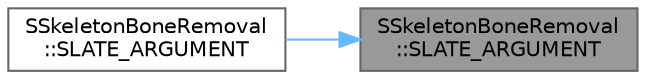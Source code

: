 digraph "SSkeletonBoneRemoval::SLATE_ARGUMENT"
{
 // INTERACTIVE_SVG=YES
 // LATEX_PDF_SIZE
  bgcolor="transparent";
  edge [fontname=Helvetica,fontsize=10,labelfontname=Helvetica,labelfontsize=10];
  node [fontname=Helvetica,fontsize=10,shape=box,height=0.2,width=0.4];
  rankdir="RL";
  Node1 [id="Node000001",label="SSkeletonBoneRemoval\l::SLATE_ARGUMENT",height=0.2,width=0.4,color="gray40", fillcolor="grey60", style="filled", fontcolor="black",tooltip="The bones to remove (for list display)"];
  Node1 -> Node2 [id="edge1_Node000001_Node000002",dir="back",color="steelblue1",style="solid",tooltip=" "];
  Node2 [id="Node000002",label="SSkeletonBoneRemoval\l::SLATE_ARGUMENT",height=0.2,width=0.4,color="grey40", fillcolor="white", style="filled",URL="$d8/d5c/classSSkeletonBoneRemoval.html#a48afa459b8c196dbc50f2e92d6ce8a99",tooltip="Message to display to the user."];
}

